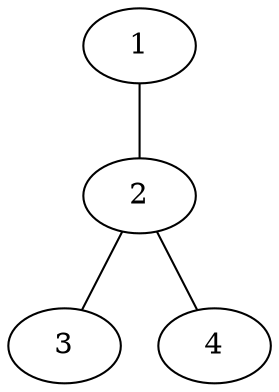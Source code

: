 graph graphname {
    1;
    2;
    3;
    4;
    1 -- 2;
    2 -- 3;
    2 -- 4;
}

digraph graphname {
    a;
    b;
    c;
    d;
    a -> b;
    b -> c;
    b -> d;
}
